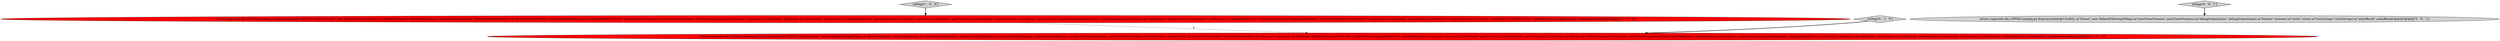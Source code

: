 digraph {
2 [style = filled, label = "return super.edu.fdu.CPPDG.tinypdg.pe.ExpressionInfo@15cd8b5.a(\"RestContext\",new DefaultFilteringOMap().a(\"allowBodyParam\",allowBodyParam).a(\"allowedMethodHeader\",allowedMethodHeaders).a(\"allowedMethodParams\",allowedMethodParams).a(\"allowedHeaderParams\",allowedHeaderParams).a(\"beanFactory\",beanFactory).a(\"clientVersionHeader\",clientVersionHeader).a(\"consumes\",consumes).a(\"fileFinder\",fileFinder).a(\"infoProvider\",infoProvider).a(\"paramResolvers\",paramResolvers).a(\"parsers\",parsers).a(\"partParser\",partParser).a(\"partSerializer\",partSerializer).a(\"produces\",produces).a(\"renderResponseStackTraces\",renderResponseStackTraces).a(\"reqHeaders\",reqHeaders).a(\"resHeaders\",resHeaders).a(\"responseHandlers\",responseHandlers).a(\"serializers\",serializers).a(\"staticFiles\",staticFiles).a(\"uriAuthority\",uriAuthority).a(\"uriContext\",uriContext).a(\"uriRelativity\",uriRelativity).a(\"uriResolution\",uriResolution))@@@3@@@['0', '1', '0']", fillcolor = red, shape = ellipse image = "AAA1AAABBB2BBB"];
4 [style = filled, label = "return super.edu.fdu.CPPDG.tinypdg.pe.ExpressionInfo@15cd921.a(\"Parser\",new DefaultFilteringOMap().a(\"autoCloseStreams\",autoCloseStreams).a(\"debugOutputLines\",debugOutputLines).a(\"listener\",listener).a(\"strict\",strict).a(\"trimStrings\",trimStrings).a(\"unbuffered\",unbuffered))@@@3@@@['0', '0', '1']", fillcolor = lightgray, shape = ellipse image = "AAA0AAABBB3BBB"];
5 [style = filled, label = "toMap['0', '0', '1']", fillcolor = lightgray, shape = diamond image = "AAA0AAABBB3BBB"];
0 [style = filled, label = "return super.edu.fdu.CPPDG.tinypdg.pe.ExpressionInfo@15cd849.a(\"RestContext\",new DefaultFilteringOMap().a(\"allowBodyParam\",allowBodyParam).a(\"allowedMethodHeader\",allowedMethodHeaders).a(\"allowedMethodParams\",allowedMethodParams).a(\"allowedHeaderParams\",allowedHeaderParams).a(\"clientVersionHeader\",clientVersionHeader).a(\"consumes\",consumes).a(\"fileFinder\",fileFinder).a(\"infoProvider\",infoProvider).a(\"paramResolvers\",paramResolvers).a(\"parsers\",parsers).a(\"partParser\",partParser).a(\"partSerializer\",partSerializer).a(\"produces\",produces).a(\"renderResponseStackTraces\",renderResponseStackTraces).a(\"reqHeaders\",reqHeaders).a(\"resHeaders\",resHeaders).a(\"resourceResolver\",resourceResolver).a(\"responseHandlers\",responseHandlers).a(\"serializers\",serializers).a(\"staticFiles\",staticFiles).a(\"uriAuthority\",uriAuthority).a(\"uriContext\",uriContext).a(\"uriRelativity\",uriRelativity).a(\"uriResolution\",uriResolution))@@@3@@@['1', '0', '0']", fillcolor = red, shape = ellipse image = "AAA1AAABBB1BBB"];
1 [style = filled, label = "toMap['1', '0', '0']", fillcolor = lightgray, shape = diamond image = "AAA0AAABBB1BBB"];
3 [style = filled, label = "toMap['0', '1', '0']", fillcolor = lightgray, shape = diamond image = "AAA0AAABBB2BBB"];
0->2 [style = dashed, label="0"];
5->4 [style = bold, label=""];
1->0 [style = bold, label=""];
3->2 [style = bold, label=""];
}
